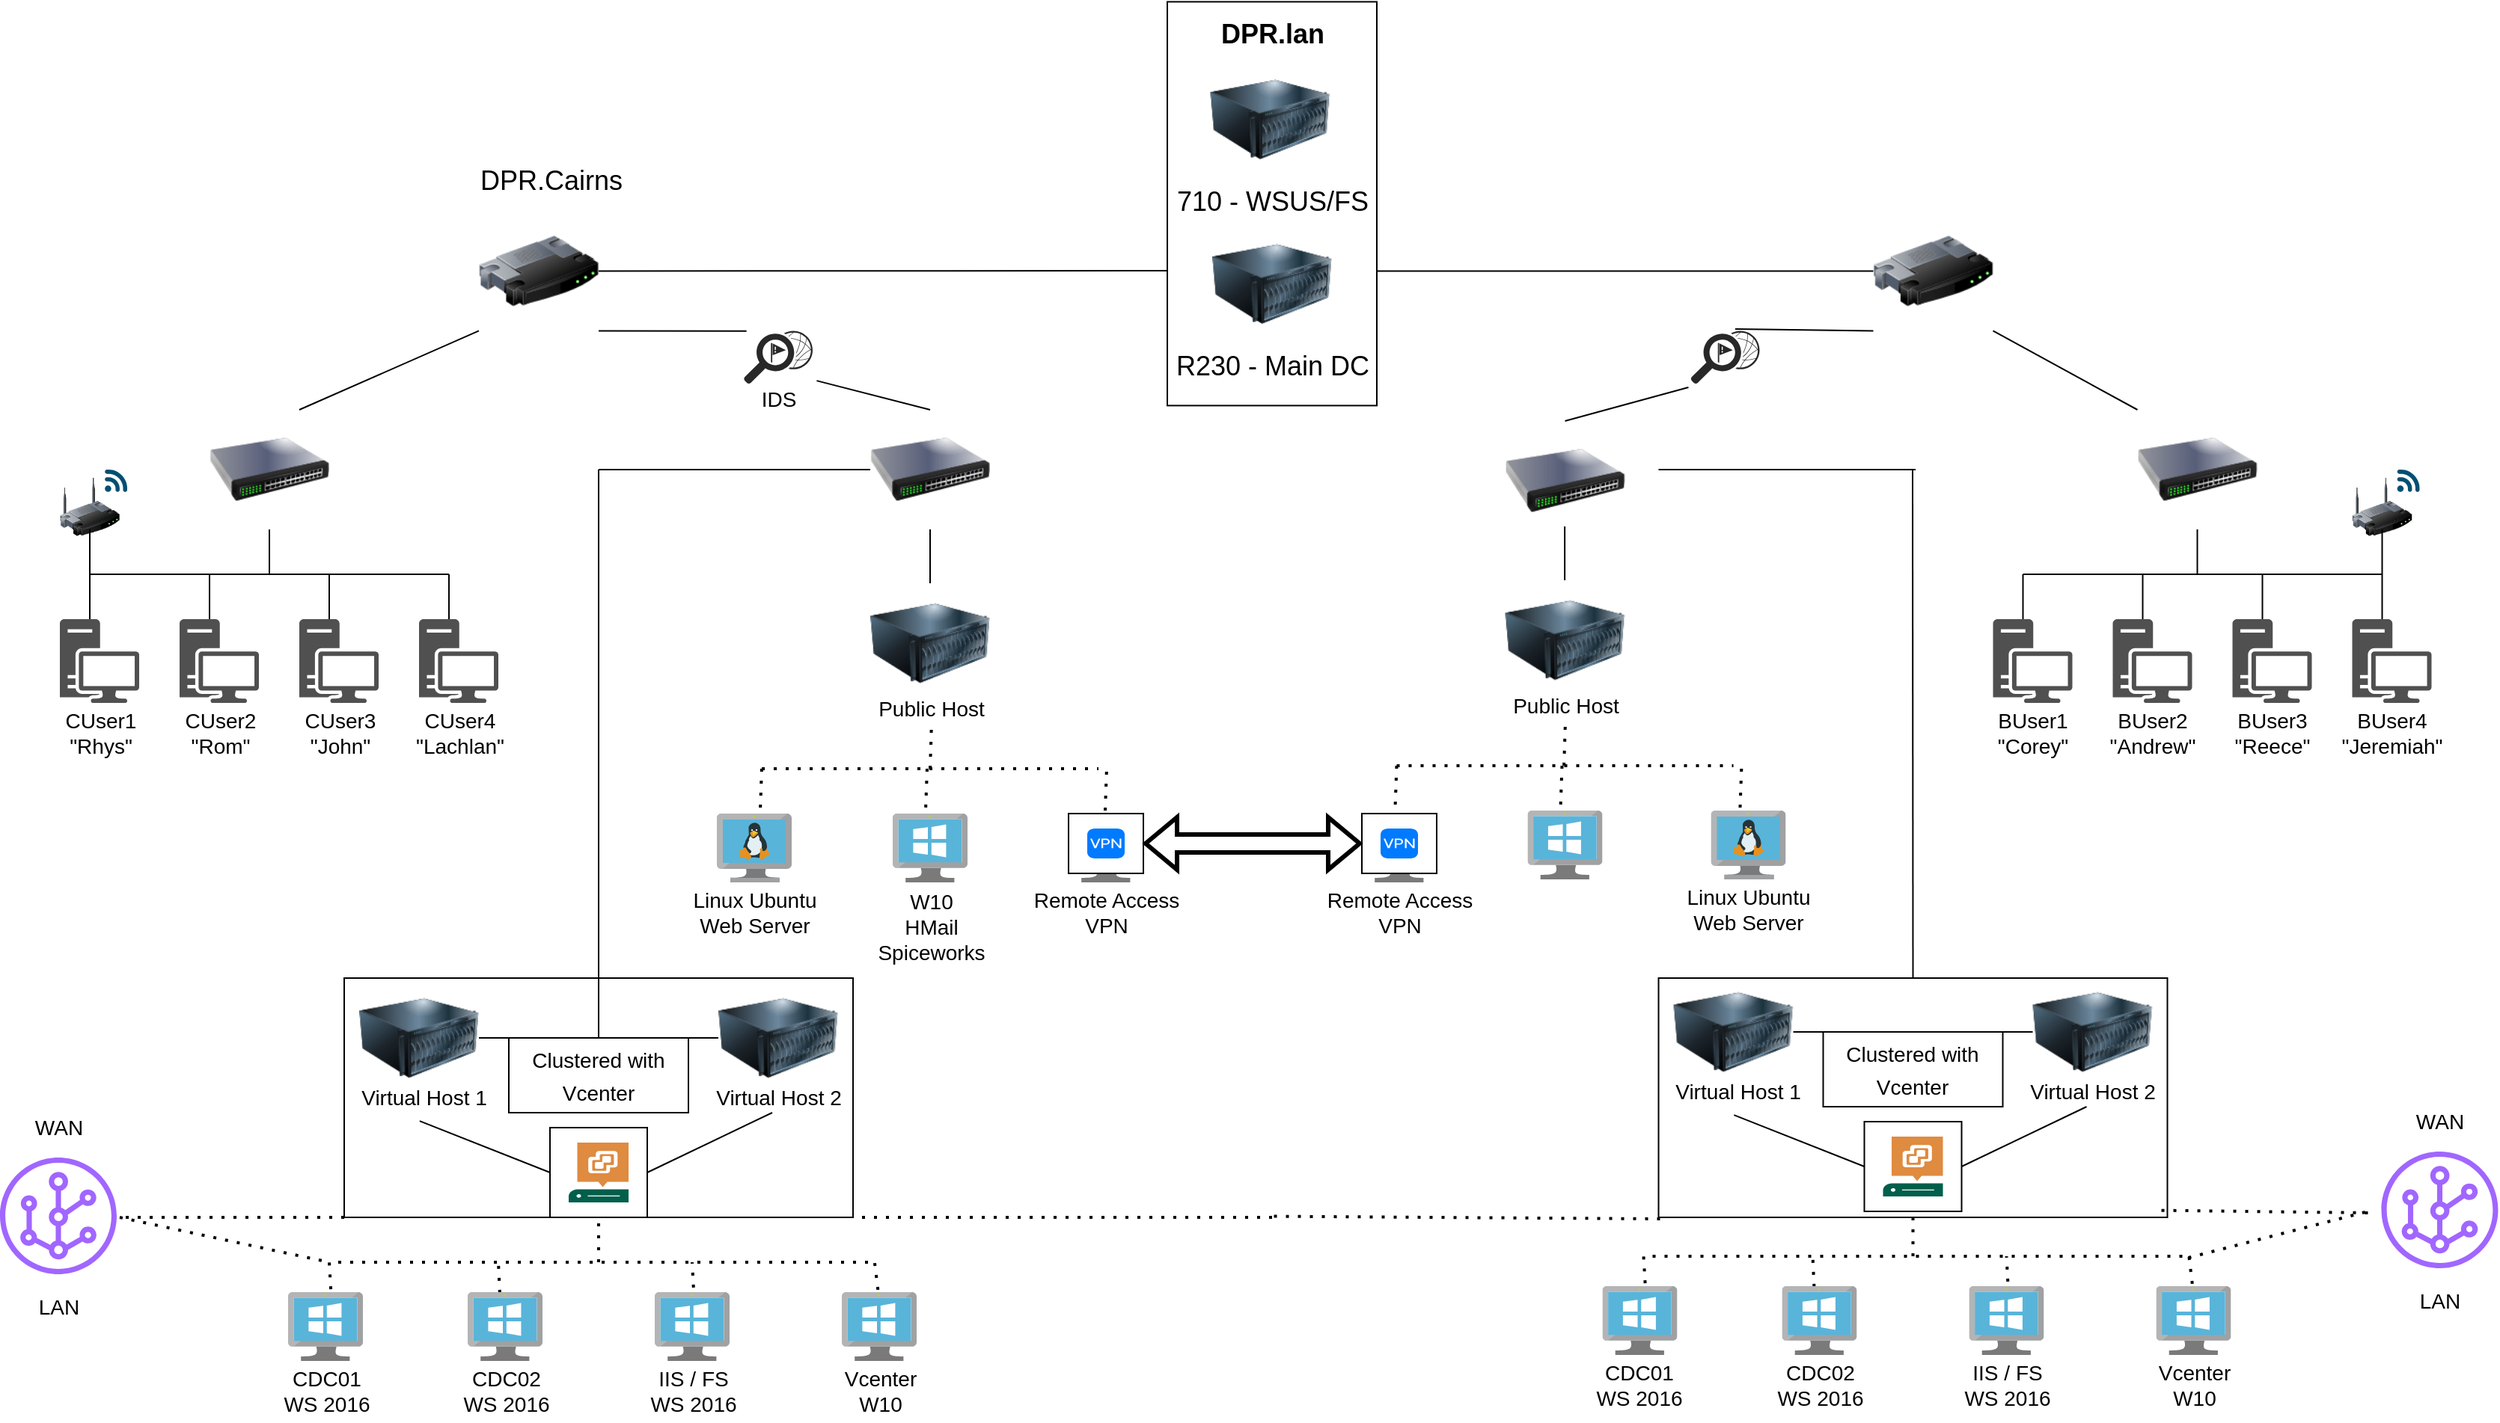 <mxfile version="15.5.5" type="device"><diagram id="UiL_ELj6Q09nsqEHeCsS" name="Page-1"><mxGraphModel dx="2031" dy="1114" grid="1" gridSize="10" guides="1" tooltips="1" connect="1" arrows="1" fold="1" page="1" pageScale="1" pageWidth="850" pageHeight="1100" math="0" shadow="0"><root><mxCell id="0"/><mxCell id="1" parent="0"/><mxCell id="pEvf2qmIF5wrRZyCPpkB-55" value="" style="rounded=1;whiteSpace=wrap;html=1;fontSize=18;arcSize=0;" vertex="1" parent="1"><mxGeometry x="230" y="660" width="340" height="160" as="geometry"/></mxCell><mxCell id="pEvf2qmIF5wrRZyCPpkB-54" value="" style="rounded=1;whiteSpace=wrap;html=1;fontSize=18;arcSize=0;" vertex="1" parent="1"><mxGeometry x="367.5" y="760" width="65" height="60" as="geometry"/></mxCell><mxCell id="pEvf2qmIF5wrRZyCPpkB-14" value="" style="rounded=0;whiteSpace=wrap;html=1;fontSize=18;" vertex="1" parent="1"><mxGeometry x="780" y="7.2" width="140" height="270" as="geometry"/></mxCell><mxCell id="pEvf2qmIF5wrRZyCPpkB-2" value="&lt;b&gt;&lt;font style=&quot;font-size: 18px&quot;&gt;DPR.lan&lt;/font&gt;&lt;/b&gt;" style="text;html=1;align=center;verticalAlign=middle;resizable=0;points=[];autosize=1;strokeColor=none;fillColor=none;" vertex="1" parent="1"><mxGeometry x="810" y="18.6" width="80" height="20" as="geometry"/></mxCell><mxCell id="pEvf2qmIF5wrRZyCPpkB-5" value="710 - WSUS/FS" style="text;html=1;align=center;verticalAlign=middle;resizable=0;points=[];autosize=1;strokeColor=none;fillColor=none;fontSize=18;" vertex="1" parent="1"><mxGeometry x="780" y="125.8" width="140" height="30" as="geometry"/></mxCell><mxCell id="pEvf2qmIF5wrRZyCPpkB-6" value="R230 - Main DC" style="text;html=1;align=center;verticalAlign=middle;resizable=0;points=[];autosize=1;strokeColor=none;fillColor=none;fontSize=18;" vertex="1" parent="1"><mxGeometry x="780" y="235.8" width="140" height="30" as="geometry"/></mxCell><mxCell id="pEvf2qmIF5wrRZyCPpkB-8" value="" style="image;html=1;image=img/lib/clip_art/computers/Server_128x128.png;fontSize=18;" vertex="1" parent="1"><mxGeometry x="808.7" y="45.8" width="80" height="80" as="geometry"/></mxCell><mxCell id="pEvf2qmIF5wrRZyCPpkB-9" value="" style="image;html=1;image=img/lib/clip_art/computers/Server_128x128.png;fontSize=18;" vertex="1" parent="1"><mxGeometry x="810" y="155.8" width="80" height="80" as="geometry"/></mxCell><mxCell id="pEvf2qmIF5wrRZyCPpkB-10" value="" style="image;html=1;image=img/lib/clip_art/networking/Router_128x128.png;fontSize=18;" vertex="1" parent="1"><mxGeometry x="320" y="147.2" width="80" height="80" as="geometry"/></mxCell><mxCell id="pEvf2qmIF5wrRZyCPpkB-11" value="" style="image;html=1;image=img/lib/clip_art/networking/Switch_128x128.png;fontSize=18;" vertex="1" parent="1"><mxGeometry x="140" y="280" width="80" height="80" as="geometry"/></mxCell><mxCell id="pEvf2qmIF5wrRZyCPpkB-12" value="" style="image;html=1;image=img/lib/clip_art/networking/Switch_128x128.png;fontSize=18;" vertex="1" parent="1"><mxGeometry x="581.5" y="280" width="80" height="80" as="geometry"/></mxCell><mxCell id="pEvf2qmIF5wrRZyCPpkB-13" value="" style="endArrow=none;html=1;rounded=0;fontSize=18;exitX=1;exitY=0.5;exitDx=0;exitDy=0;" edge="1" parent="1" source="pEvf2qmIF5wrRZyCPpkB-10"><mxGeometry width="50" height="50" relative="1" as="geometry"><mxPoint x="390" y="470" as="sourcePoint"/><mxPoint x="780" y="187" as="targetPoint"/></mxGeometry></mxCell><mxCell id="pEvf2qmIF5wrRZyCPpkB-15" value="" style="endArrow=none;html=1;rounded=0;fontSize=18;entryX=1;entryY=1;entryDx=0;entryDy=0;exitX=0.04;exitY=0.006;exitDx=0;exitDy=0;exitPerimeter=0;" edge="1" parent="1" source="pEvf2qmIF5wrRZyCPpkB-77" target="pEvf2qmIF5wrRZyCPpkB-10"><mxGeometry width="50" height="50" relative="1" as="geometry"><mxPoint x="420" y="250" as="sourcePoint"/><mxPoint x="410" y="350" as="targetPoint"/></mxGeometry></mxCell><mxCell id="pEvf2qmIF5wrRZyCPpkB-16" value="" style="endArrow=none;html=1;rounded=0;fontSize=18;entryX=0;entryY=1;entryDx=0;entryDy=0;exitX=0.75;exitY=0;exitDx=0;exitDy=0;" edge="1" parent="1" source="pEvf2qmIF5wrRZyCPpkB-11" target="pEvf2qmIF5wrRZyCPpkB-10"><mxGeometry width="50" height="50" relative="1" as="geometry"><mxPoint x="230" y="260" as="sourcePoint"/><mxPoint x="410" y="237.2" as="targetPoint"/></mxGeometry></mxCell><mxCell id="pEvf2qmIF5wrRZyCPpkB-17" value="" style="sketch=0;pointerEvents=1;shadow=0;dashed=0;html=1;strokeColor=none;fillColor=#505050;labelPosition=center;verticalLabelPosition=bottom;verticalAlign=top;outlineConnect=0;align=center;shape=mxgraph.office.devices.workstation;fontSize=18;" vertex="1" parent="1"><mxGeometry x="280" y="420" width="53" height="56" as="geometry"/></mxCell><mxCell id="pEvf2qmIF5wrRZyCPpkB-18" value="" style="sketch=0;pointerEvents=1;shadow=0;dashed=0;html=1;strokeColor=none;fillColor=#505050;labelPosition=center;verticalLabelPosition=bottom;verticalAlign=top;outlineConnect=0;align=center;shape=mxgraph.office.devices.workstation;fontSize=18;" vertex="1" parent="1"><mxGeometry x="200" y="420" width="53" height="56" as="geometry"/></mxCell><mxCell id="pEvf2qmIF5wrRZyCPpkB-19" value="" style="sketch=0;pointerEvents=1;shadow=0;dashed=0;html=1;strokeColor=none;fillColor=#505050;labelPosition=center;verticalLabelPosition=bottom;verticalAlign=top;outlineConnect=0;align=center;shape=mxgraph.office.devices.workstation;fontSize=18;" vertex="1" parent="1"><mxGeometry x="120" y="420" width="53" height="56" as="geometry"/></mxCell><mxCell id="pEvf2qmIF5wrRZyCPpkB-20" value="" style="sketch=0;pointerEvents=1;shadow=0;dashed=0;html=1;strokeColor=none;fillColor=#505050;labelPosition=center;verticalLabelPosition=bottom;verticalAlign=top;outlineConnect=0;align=center;shape=mxgraph.office.devices.workstation;fontSize=18;" vertex="1" parent="1"><mxGeometry x="40" y="420" width="53" height="56" as="geometry"/></mxCell><mxCell id="pEvf2qmIF5wrRZyCPpkB-21" value="" style="endArrow=none;html=1;rounded=0;fontSize=18;entryX=0.5;entryY=1;entryDx=0;entryDy=0;" edge="1" parent="1" target="pEvf2qmIF5wrRZyCPpkB-11"><mxGeometry width="50" height="50" relative="1" as="geometry"><mxPoint x="180" y="390" as="sourcePoint"/><mxPoint x="290" y="430" as="targetPoint"/></mxGeometry></mxCell><mxCell id="pEvf2qmIF5wrRZyCPpkB-22" value="" style="endArrow=none;html=1;rounded=0;fontSize=18;" edge="1" parent="1"><mxGeometry width="50" height="50" relative="1" as="geometry"><mxPoint x="60" y="390" as="sourcePoint"/><mxPoint x="300" y="390" as="targetPoint"/></mxGeometry></mxCell><mxCell id="pEvf2qmIF5wrRZyCPpkB-23" value="" style="endArrow=none;html=1;rounded=0;fontSize=18;" edge="1" parent="1"><mxGeometry width="50" height="50" relative="1" as="geometry"><mxPoint x="300" y="420" as="sourcePoint"/><mxPoint x="300" y="390" as="targetPoint"/></mxGeometry></mxCell><mxCell id="pEvf2qmIF5wrRZyCPpkB-24" value="" style="endArrow=none;html=1;rounded=0;fontSize=18;" edge="1" parent="1"><mxGeometry width="50" height="50" relative="1" as="geometry"><mxPoint x="220" y="420" as="sourcePoint"/><mxPoint x="220" y="390" as="targetPoint"/></mxGeometry></mxCell><mxCell id="pEvf2qmIF5wrRZyCPpkB-25" value="" style="endArrow=none;html=1;rounded=0;fontSize=18;" edge="1" parent="1"><mxGeometry width="50" height="50" relative="1" as="geometry"><mxPoint x="140" y="420" as="sourcePoint"/><mxPoint x="140" y="390" as="targetPoint"/></mxGeometry></mxCell><mxCell id="pEvf2qmIF5wrRZyCPpkB-26" value="" style="endArrow=none;html=1;rounded=0;fontSize=18;" edge="1" parent="1"><mxGeometry width="50" height="50" relative="1" as="geometry"><mxPoint x="60" y="420" as="sourcePoint"/><mxPoint x="60" y="390" as="targetPoint"/></mxGeometry></mxCell><mxCell id="pEvf2qmIF5wrRZyCPpkB-27" value="" style="image;html=1;image=img/lib/clip_art/networking/Wireless_Router_128x128.png;fontSize=18;" vertex="1" parent="1"><mxGeometry x="40" y="320" width="40" height="50" as="geometry"/></mxCell><mxCell id="pEvf2qmIF5wrRZyCPpkB-29" value="" style="endArrow=none;html=1;rounded=0;fontSize=18;entryX=0.5;entryY=1;entryDx=0;entryDy=0;" edge="1" parent="1"><mxGeometry width="50" height="50" relative="1" as="geometry"><mxPoint x="60" y="390" as="sourcePoint"/><mxPoint x="60" y="360" as="targetPoint"/></mxGeometry></mxCell><mxCell id="pEvf2qmIF5wrRZyCPpkB-30" value="" style="image;html=1;image=img/lib/clip_art/computers/Server_128x128.png;fontSize=18;" vertex="1" parent="1"><mxGeometry x="581.5" y="396" width="80" height="80" as="geometry"/></mxCell><mxCell id="pEvf2qmIF5wrRZyCPpkB-31" value="" style="endArrow=none;html=1;rounded=0;fontSize=18;entryX=0.5;entryY=1;entryDx=0;entryDy=0;exitX=0.5;exitY=0;exitDx=0;exitDy=0;" edge="1" parent="1" source="pEvf2qmIF5wrRZyCPpkB-30" target="pEvf2qmIF5wrRZyCPpkB-12"><mxGeometry width="50" height="50" relative="1" as="geometry"><mxPoint x="421.5" y="340" as="sourcePoint"/><mxPoint x="471.5" y="290" as="targetPoint"/></mxGeometry></mxCell><mxCell id="pEvf2qmIF5wrRZyCPpkB-32" value="" style="endArrow=none;dashed=1;html=1;dashPattern=1 3;strokeWidth=2;rounded=0;fontSize=18;entryX=0.51;entryY=1.102;entryDx=0;entryDy=0;entryPerimeter=0;" edge="1" parent="1" target="pEvf2qmIF5wrRZyCPpkB-87"><mxGeometry width="50" height="50" relative="1" as="geometry"><mxPoint x="621.5" y="520" as="sourcePoint"/><mxPoint x="601.5" y="510" as="targetPoint"/></mxGeometry></mxCell><mxCell id="pEvf2qmIF5wrRZyCPpkB-33" value="" style="endArrow=none;dashed=1;html=1;dashPattern=1 3;strokeWidth=2;rounded=0;fontSize=18;" edge="1" parent="1"><mxGeometry width="50" height="50" relative="1" as="geometry"><mxPoint x="509" y="520" as="sourcePoint"/><mxPoint x="734" y="520" as="targetPoint"/></mxGeometry></mxCell><mxCell id="pEvf2qmIF5wrRZyCPpkB-34" value="" style="sketch=0;aspect=fixed;html=1;points=[];align=center;image;fontSize=12;image=img/lib/mscae/VM_Linux.svg;" vertex="1" parent="1"><mxGeometry x="479" y="550" width="50" height="46" as="geometry"/></mxCell><mxCell id="pEvf2qmIF5wrRZyCPpkB-35" value="" style="sketch=0;aspect=fixed;html=1;points=[];align=center;image;fontSize=12;image=img/lib/mscae/VirtualMachineWindows.svg;" vertex="1" parent="1"><mxGeometry x="596.5" y="550" width="50" height="46" as="geometry"/></mxCell><mxCell id="pEvf2qmIF5wrRZyCPpkB-38" value="" style="endArrow=none;dashed=1;html=1;dashPattern=1 3;strokeWidth=2;rounded=0;fontSize=18;entryX=0.58;entryY=-0.043;entryDx=0;entryDy=0;entryPerimeter=0;" edge="1" parent="1" target="pEvf2qmIF5wrRZyCPpkB-34"><mxGeometry width="50" height="50" relative="1" as="geometry"><mxPoint x="509" y="520" as="sourcePoint"/><mxPoint x="609" y="590" as="targetPoint"/></mxGeometry></mxCell><mxCell id="pEvf2qmIF5wrRZyCPpkB-39" value="" style="endArrow=none;dashed=1;html=1;dashPattern=1 3;strokeWidth=2;rounded=0;fontSize=18;entryX=0.58;entryY=-0.043;entryDx=0;entryDy=0;entryPerimeter=0;" edge="1" parent="1"><mxGeometry width="50" height="50" relative="1" as="geometry"><mxPoint x="619.5" y="519.98" as="sourcePoint"/><mxPoint x="618.5" y="548.002" as="targetPoint"/></mxGeometry></mxCell><mxCell id="pEvf2qmIF5wrRZyCPpkB-41" value="" style="sketch=0;aspect=fixed;html=1;points=[];align=center;image;fontSize=12;image=img/lib/mscae/VirtualMachineWindows.svg;" vertex="1" parent="1"><mxGeometry x="714" y="550" width="50" height="46" as="geometry"/></mxCell><mxCell id="pEvf2qmIF5wrRZyCPpkB-40" value="" style="endArrow=none;dashed=1;html=1;dashPattern=1 3;strokeWidth=2;rounded=0;fontSize=18;entryX=0.58;entryY=-0.043;entryDx=0;entryDy=0;entryPerimeter=0;" edge="1" parent="1"><mxGeometry width="50" height="50" relative="1" as="geometry"><mxPoint x="739.41" y="522" as="sourcePoint"/><mxPoint x="738.41" y="550.022" as="targetPoint"/></mxGeometry></mxCell><mxCell id="pEvf2qmIF5wrRZyCPpkB-43" value="" style="rounded=0;whiteSpace=wrap;html=1;fontSize=18;" vertex="1" parent="1"><mxGeometry x="714" y="550" width="50" height="40" as="geometry"/></mxCell><mxCell id="pEvf2qmIF5wrRZyCPpkB-42" value="" style="html=1;strokeWidth=1;shadow=0;dashed=0;shape=mxgraph.ios7.misc.vpn;fillColor=#007AFF;strokeColor=none;buttonText=;strokeColor2=#222222;fontColor=#222222;fontSize=8;verticalLabelPosition=bottom;verticalAlign=top;align=center;sketch=0;" vertex="1" parent="1"><mxGeometry x="726.5" y="560" width="25" height="20" as="geometry"/></mxCell><mxCell id="pEvf2qmIF5wrRZyCPpkB-44" value="" style="endArrow=none;html=1;rounded=0;fontSize=18;entryX=0;entryY=0.5;entryDx=0;entryDy=0;" edge="1" parent="1" target="pEvf2qmIF5wrRZyCPpkB-12"><mxGeometry width="50" height="50" relative="1" as="geometry"><mxPoint x="400" y="320" as="sourcePoint"/><mxPoint x="500" y="540" as="targetPoint"/></mxGeometry></mxCell><mxCell id="pEvf2qmIF5wrRZyCPpkB-45" value="" style="endArrow=none;html=1;rounded=0;fontSize=18;" edge="1" parent="1"><mxGeometry width="50" height="50" relative="1" as="geometry"><mxPoint x="400" y="740" as="sourcePoint"/><mxPoint x="400" y="320" as="targetPoint"/></mxGeometry></mxCell><mxCell id="pEvf2qmIF5wrRZyCPpkB-46" value="" style="points=[[0.005,0.09,0],[0.08,0,0],[0.76,0.25,0],[1,0.92,0],[0.91,0.995,0],[0.57,0.995,0],[0.045,0.955,0],[0.005,0.43,0]];verticalLabelPosition=bottom;sketch=0;html=1;verticalAlign=top;aspect=fixed;align=center;pointerEvents=1;shape=mxgraph.cisco19.3g_4g_indicator;fillColor=#005073;strokeColor=none;fontSize=18;" vertex="1" parent="1"><mxGeometry x="70" y="320" width="15" height="15" as="geometry"/></mxCell><mxCell id="pEvf2qmIF5wrRZyCPpkB-47" value="" style="image;html=1;image=img/lib/clip_art/computers/Server_128x128.png;fontSize=18;" vertex="1" parent="1"><mxGeometry x="240" y="660" width="80" height="80" as="geometry"/></mxCell><mxCell id="pEvf2qmIF5wrRZyCPpkB-48" value="" style="image;html=1;image=img/lib/clip_art/computers/Server_128x128.png;fontSize=18;" vertex="1" parent="1"><mxGeometry x="480" y="660" width="80" height="80" as="geometry"/></mxCell><mxCell id="pEvf2qmIF5wrRZyCPpkB-49" value="" style="endArrow=none;html=1;rounded=0;fontSize=18;exitX=1;exitY=0.5;exitDx=0;exitDy=0;entryX=0;entryY=0.5;entryDx=0;entryDy=0;" edge="1" parent="1" source="pEvf2qmIF5wrRZyCPpkB-47" target="pEvf2qmIF5wrRZyCPpkB-48"><mxGeometry width="50" height="50" relative="1" as="geometry"><mxPoint x="280" y="699.5" as="sourcePoint"/><mxPoint x="520" y="699.5" as="targetPoint"/></mxGeometry></mxCell><mxCell id="pEvf2qmIF5wrRZyCPpkB-51" value="" style="sketch=0;pointerEvents=1;shadow=0;dashed=0;html=1;strokeColor=none;fillColor=#005F4B;labelPosition=center;verticalLabelPosition=bottom;verticalAlign=top;align=center;outlineConnect=0;shape=mxgraph.veeam2.vcenter_server;fontSize=18;" vertex="1" parent="1"><mxGeometry x="380" y="770" width="40" height="40" as="geometry"/></mxCell><mxCell id="pEvf2qmIF5wrRZyCPpkB-52" value="" style="endArrow=none;html=1;rounded=0;fontSize=18;exitX=0.474;exitY=1.279;exitDx=0;exitDy=0;entryX=0;entryY=0.5;entryDx=0;entryDy=0;exitPerimeter=0;" edge="1" parent="1" source="pEvf2qmIF5wrRZyCPpkB-88" target="pEvf2qmIF5wrRZyCPpkB-54"><mxGeometry width="50" height="50" relative="1" as="geometry"><mxPoint x="280" y="750" as="sourcePoint"/><mxPoint x="360" y="770" as="targetPoint"/></mxGeometry></mxCell><mxCell id="pEvf2qmIF5wrRZyCPpkB-53" value="" style="endArrow=none;html=1;rounded=0;fontSize=18;exitX=1;exitY=0.5;exitDx=0;exitDy=0;entryX=0.46;entryY=1;entryDx=0;entryDy=0;entryPerimeter=0;" edge="1" parent="1" source="pEvf2qmIF5wrRZyCPpkB-54" target="pEvf2qmIF5wrRZyCPpkB-89"><mxGeometry width="50" height="50" relative="1" as="geometry"><mxPoint x="440" y="770" as="sourcePoint"/><mxPoint x="500" y="760" as="targetPoint"/></mxGeometry></mxCell><mxCell id="pEvf2qmIF5wrRZyCPpkB-56" value="&lt;font style=&quot;font-size: 14px&quot;&gt;Clustered with Vcenter&lt;br&gt;&lt;/font&gt;" style="rounded=1;whiteSpace=wrap;html=1;fontSize=18;arcSize=0;" vertex="1" parent="1"><mxGeometry x="340" y="700" width="120" height="50" as="geometry"/></mxCell><mxCell id="pEvf2qmIF5wrRZyCPpkB-57" value="" style="endArrow=none;dashed=1;html=1;dashPattern=1 3;strokeWidth=2;rounded=0;fontSize=10;" edge="1" parent="1"><mxGeometry width="50" height="50" relative="1" as="geometry"><mxPoint x="230" y="820" as="sourcePoint"/><mxPoint x="80" y="820" as="targetPoint"/></mxGeometry></mxCell><mxCell id="pEvf2qmIF5wrRZyCPpkB-58" value="" style="endArrow=none;dashed=1;html=1;dashPattern=1 3;strokeWidth=2;rounded=0;fontSize=10;" edge="1" parent="1"><mxGeometry width="50" height="50" relative="1" as="geometry"><mxPoint x="850" y="820" as="sourcePoint"/><mxPoint x="570" y="820" as="targetPoint"/></mxGeometry></mxCell><mxCell id="pEvf2qmIF5wrRZyCPpkB-59" value="" style="endArrow=none;dashed=1;html=1;dashPattern=1 3;strokeWidth=2;rounded=0;fontSize=10;entryX=0.5;entryY=1;entryDx=0;entryDy=0;" edge="1" parent="1" target="pEvf2qmIF5wrRZyCPpkB-55"><mxGeometry width="50" height="50" relative="1" as="geometry"><mxPoint x="400" y="850" as="sourcePoint"/><mxPoint x="290" y="870" as="targetPoint"/></mxGeometry></mxCell><mxCell id="pEvf2qmIF5wrRZyCPpkB-60" value="" style="endArrow=none;dashed=1;html=1;dashPattern=1 3;strokeWidth=2;rounded=0;fontSize=10;" edge="1" parent="1"><mxGeometry width="50" height="50" relative="1" as="geometry"><mxPoint x="580" y="850" as="sourcePoint"/><mxPoint x="220" y="850" as="targetPoint"/></mxGeometry></mxCell><mxCell id="pEvf2qmIF5wrRZyCPpkB-61" value="" style="endArrow=none;dashed=1;html=1;dashPattern=1 3;strokeWidth=2;rounded=0;fontSize=10;" edge="1" parent="1"><mxGeometry width="50" height="50" relative="1" as="geometry"><mxPoint x="80" y="820" as="sourcePoint"/><mxPoint x="220" y="850" as="targetPoint"/></mxGeometry></mxCell><mxCell id="pEvf2qmIF5wrRZyCPpkB-62" value="" style="endArrow=none;dashed=1;html=1;dashPattern=1 3;strokeWidth=2;rounded=0;fontSize=10;entryX=0.5;entryY=1;entryDx=0;entryDy=0;exitX=0.571;exitY=-0.041;exitDx=0;exitDy=0;exitPerimeter=0;" edge="1" parent="1" source="pEvf2qmIF5wrRZyCPpkB-68"><mxGeometry width="50" height="50" relative="1" as="geometry"><mxPoint x="220" y="900" as="sourcePoint"/><mxPoint x="220" y="850" as="targetPoint"/></mxGeometry></mxCell><mxCell id="pEvf2qmIF5wrRZyCPpkB-63" value="" style="endArrow=none;dashed=1;html=1;dashPattern=1 3;strokeWidth=2;rounded=0;fontSize=10;entryX=0.5;entryY=1;entryDx=0;entryDy=0;exitX=0.429;exitY=0.01;exitDx=0;exitDy=0;exitPerimeter=0;" edge="1" parent="1" source="pEvf2qmIF5wrRZyCPpkB-69"><mxGeometry width="50" height="50" relative="1" as="geometry"><mxPoint x="333" y="900" as="sourcePoint"/><mxPoint x="333" y="850" as="targetPoint"/></mxGeometry></mxCell><mxCell id="pEvf2qmIF5wrRZyCPpkB-64" value="" style="endArrow=none;dashed=1;html=1;dashPattern=1 3;strokeWidth=2;rounded=0;fontSize=10;entryX=0.5;entryY=1;entryDx=0;entryDy=0;exitX=0.518;exitY=-0.066;exitDx=0;exitDy=0;exitPerimeter=0;" edge="1" parent="1" source="pEvf2qmIF5wrRZyCPpkB-70"><mxGeometry width="50" height="50" relative="1" as="geometry"><mxPoint x="462.5" y="900" as="sourcePoint"/><mxPoint x="462.5" y="850" as="targetPoint"/></mxGeometry></mxCell><mxCell id="pEvf2qmIF5wrRZyCPpkB-65" value="" style="endArrow=none;dashed=1;html=1;dashPattern=1 3;strokeWidth=2;rounded=0;fontSize=10;entryX=0.5;entryY=1;entryDx=0;entryDy=0;exitX=0.483;exitY=-0.034;exitDx=0;exitDy=0;exitPerimeter=0;" edge="1" parent="1" source="pEvf2qmIF5wrRZyCPpkB-71"><mxGeometry width="50" height="50" relative="1" as="geometry"><mxPoint x="584.41" y="900" as="sourcePoint"/><mxPoint x="584.41" y="850" as="targetPoint"/></mxGeometry></mxCell><mxCell id="pEvf2qmIF5wrRZyCPpkB-67" value="" style="sketch=0;outlineConnect=0;fontColor=#232F3E;gradientColor=none;fillColor=#A166FF;strokeColor=none;dashed=0;verticalLabelPosition=bottom;verticalAlign=top;align=center;html=1;fontSize=12;fontStyle=0;aspect=fixed;pointerEvents=1;shape=mxgraph.aws4.virtual_router;" vertex="1" parent="1"><mxGeometry y="780" width="78" height="78" as="geometry"/></mxCell><mxCell id="pEvf2qmIF5wrRZyCPpkB-68" value="" style="sketch=0;aspect=fixed;html=1;points=[];align=center;image;fontSize=12;image=img/lib/mscae/VirtualMachineWindows.svg;" vertex="1" parent="1"><mxGeometry x="192.5" y="870" width="50" height="46" as="geometry"/></mxCell><mxCell id="pEvf2qmIF5wrRZyCPpkB-69" value="" style="sketch=0;aspect=fixed;html=1;points=[];align=center;image;fontSize=12;image=img/lib/mscae/VirtualMachineWindows.svg;" vertex="1" parent="1"><mxGeometry x="312.5" y="870" width="50" height="46" as="geometry"/></mxCell><mxCell id="pEvf2qmIF5wrRZyCPpkB-70" value="" style="sketch=0;aspect=fixed;html=1;points=[];align=center;image;fontSize=12;image=img/lib/mscae/VirtualMachineWindows.svg;" vertex="1" parent="1"><mxGeometry x="437.5" y="870" width="50" height="46" as="geometry"/></mxCell><mxCell id="pEvf2qmIF5wrRZyCPpkB-71" value="" style="sketch=0;aspect=fixed;html=1;points=[];align=center;image;fontSize=12;image=img/lib/mscae/VirtualMachineWindows.svg;" vertex="1" parent="1"><mxGeometry x="562.5" y="870" width="50" height="46" as="geometry"/></mxCell><mxCell id="pEvf2qmIF5wrRZyCPpkB-72" value="&lt;div&gt;&lt;font style=&quot;font-size: 18px&quot;&gt;DPR.Cairns&lt;/font&gt;&lt;/div&gt;" style="text;html=1;align=center;verticalAlign=middle;resizable=0;points=[];autosize=1;strokeColor=none;fillColor=none;fontSize=10;" vertex="1" parent="1"><mxGeometry x="312.5" y="117.2" width="110" height="20" as="geometry"/></mxCell><mxCell id="pEvf2qmIF5wrRZyCPpkB-77" value="" style="verticalLabelPosition=bottom;sketch=0;html=1;fillColor=#282828;strokeColor=none;verticalAlign=top;pointerEvents=1;align=center;shape=mxgraph.cisco_safe.security_icons.ids;fontFamily=Helvetica;fontSize=14;" vertex="1" parent="1"><mxGeometry x="497" y="227.2" width="46" height="35.5" as="geometry"/></mxCell><mxCell id="pEvf2qmIF5wrRZyCPpkB-78" value="" style="endArrow=none;html=1;rounded=0;fontFamily=Helvetica;fontSize=14;entryX=1.059;entryY=0.94;entryDx=0;entryDy=0;entryPerimeter=0;exitX=0.5;exitY=0;exitDx=0;exitDy=0;" edge="1" parent="1" source="pEvf2qmIF5wrRZyCPpkB-12" target="pEvf2qmIF5wrRZyCPpkB-77"><mxGeometry width="50" height="50" relative="1" as="geometry"><mxPoint x="450" y="430" as="sourcePoint"/><mxPoint x="500" y="380" as="targetPoint"/></mxGeometry></mxCell><mxCell id="pEvf2qmIF5wrRZyCPpkB-79" value="IDS" style="text;html=1;align=center;verticalAlign=middle;resizable=0;points=[];autosize=1;strokeColor=none;fillColor=none;fontSize=14;fontFamily=Helvetica;" vertex="1" parent="1"><mxGeometry x="500" y="262.7" width="40" height="20" as="geometry"/></mxCell><mxCell id="pEvf2qmIF5wrRZyCPpkB-80" value="&lt;div&gt;CDC02&lt;/div&gt;&lt;div&gt;WS 2016&lt;br&gt;&lt;/div&gt;" style="text;html=1;align=center;verticalAlign=middle;resizable=0;points=[];autosize=1;strokeColor=none;fillColor=none;fontSize=14;fontFamily=Helvetica;" vertex="1" parent="1"><mxGeometry x="302.5" y="916" width="70" height="40" as="geometry"/></mxCell><mxCell id="pEvf2qmIF5wrRZyCPpkB-81" value="&lt;div&gt;CDC01&lt;/div&gt;&lt;div&gt;WS 2016&lt;br&gt;&lt;/div&gt;" style="text;html=1;align=center;verticalAlign=middle;resizable=0;points=[];autosize=1;strokeColor=none;fillColor=none;fontSize=14;fontFamily=Helvetica;" vertex="1" parent="1"><mxGeometry x="183" y="916" width="70" height="40" as="geometry"/></mxCell><mxCell id="pEvf2qmIF5wrRZyCPpkB-82" value="&lt;div&gt;IIS / FS&lt;/div&gt;&lt;div&gt;WS 2016&lt;br&gt;&lt;/div&gt;" style="text;html=1;align=center;verticalAlign=middle;resizable=0;points=[];autosize=1;strokeColor=none;fillColor=none;fontSize=14;fontFamily=Helvetica;" vertex="1" parent="1"><mxGeometry x="427.5" y="916" width="70" height="40" as="geometry"/></mxCell><mxCell id="pEvf2qmIF5wrRZyCPpkB-83" value="&lt;div&gt;Vcenter&lt;/div&gt;&lt;div&gt;W10&lt;br&gt;&lt;/div&gt;" style="text;html=1;align=center;verticalAlign=middle;resizable=0;points=[];autosize=1;strokeColor=none;fillColor=none;fontSize=14;fontFamily=Helvetica;" vertex="1" parent="1"><mxGeometry x="557.5" y="916" width="60" height="40" as="geometry"/></mxCell><mxCell id="pEvf2qmIF5wrRZyCPpkB-84" value="&lt;div&gt;Linux Ubuntu&lt;/div&gt;&lt;div&gt;Web Server&lt;br&gt;&lt;/div&gt;" style="text;html=1;align=center;verticalAlign=middle;resizable=0;points=[];autosize=1;strokeColor=none;fillColor=none;fontSize=14;fontFamily=Helvetica;" vertex="1" parent="1"><mxGeometry x="454" y="596" width="100" height="40" as="geometry"/></mxCell><mxCell id="pEvf2qmIF5wrRZyCPpkB-85" value="&lt;div&gt;W10 &lt;br&gt;&lt;/div&gt;&lt;div&gt;HMail&lt;/div&gt;&lt;div&gt;Spiceworks&lt;br&gt;&lt;/div&gt;" style="text;html=1;align=center;verticalAlign=middle;resizable=0;points=[];autosize=1;strokeColor=none;fillColor=none;fontSize=14;fontFamily=Helvetica;" vertex="1" parent="1"><mxGeometry x="576.5" y="596" width="90" height="60" as="geometry"/></mxCell><mxCell id="pEvf2qmIF5wrRZyCPpkB-86" value="&lt;div&gt;Remote Access&lt;/div&gt;&lt;div&gt;VPN&lt;br&gt;&lt;/div&gt;" style="text;html=1;align=center;verticalAlign=middle;resizable=0;points=[];autosize=1;strokeColor=none;fillColor=none;fontSize=14;fontFamily=Helvetica;" vertex="1" parent="1"><mxGeometry x="684" y="596" width="110" height="40" as="geometry"/></mxCell><mxCell id="pEvf2qmIF5wrRZyCPpkB-87" value="Public Host" style="text;html=1;align=center;verticalAlign=middle;resizable=0;points=[];autosize=1;strokeColor=none;fillColor=none;fontSize=14;fontFamily=Helvetica;" vertex="1" parent="1"><mxGeometry x="576.5" y="470" width="90" height="20" as="geometry"/></mxCell><mxCell id="pEvf2qmIF5wrRZyCPpkB-88" value="Virtual Host 1" style="text;html=1;align=center;verticalAlign=middle;resizable=0;points=[];autosize=1;strokeColor=none;fillColor=none;fontSize=14;fontFamily=Helvetica;" vertex="1" parent="1"><mxGeometry x="233" y="730" width="100" height="20" as="geometry"/></mxCell><mxCell id="pEvf2qmIF5wrRZyCPpkB-89" value="Virtual Host 2" style="text;html=1;align=center;verticalAlign=middle;resizable=0;points=[];autosize=1;strokeColor=none;fillColor=none;fontSize=14;fontFamily=Helvetica;" vertex="1" parent="1"><mxGeometry x="470" y="730" width="100" height="20" as="geometry"/></mxCell><mxCell id="pEvf2qmIF5wrRZyCPpkB-90" value="&lt;div&gt;CUser1&lt;/div&gt;&lt;div&gt;&quot;Rhys&quot;&lt;br&gt;&lt;/div&gt;" style="text;html=1;align=center;verticalAlign=middle;resizable=0;points=[];autosize=1;strokeColor=none;fillColor=none;fontSize=14;fontFamily=Helvetica;" vertex="1" parent="1"><mxGeometry x="36.5" y="476" width="60" height="40" as="geometry"/></mxCell><mxCell id="pEvf2qmIF5wrRZyCPpkB-91" value="&lt;div&gt;CUser2&lt;/div&gt;&lt;div&gt;&quot;Rom&quot;&lt;br&gt;&lt;/div&gt;" style="text;html=1;align=center;verticalAlign=middle;resizable=0;points=[];autosize=1;strokeColor=none;fillColor=none;fontSize=14;fontFamily=Helvetica;" vertex="1" parent="1"><mxGeometry x="116.5" y="476" width="60" height="40" as="geometry"/></mxCell><mxCell id="pEvf2qmIF5wrRZyCPpkB-92" value="&lt;div&gt;CUser3&lt;/div&gt;&lt;div&gt;&quot;John&quot;&lt;br&gt;&lt;/div&gt;" style="text;html=1;align=center;verticalAlign=middle;resizable=0;points=[];autosize=1;strokeColor=none;fillColor=none;fontSize=14;fontFamily=Helvetica;" vertex="1" parent="1"><mxGeometry x="196.5" y="476" width="60" height="40" as="geometry"/></mxCell><mxCell id="pEvf2qmIF5wrRZyCPpkB-93" value="&lt;div&gt;CUser4&lt;/div&gt;&lt;div&gt;&quot;Lachlan&quot;&lt;br&gt;&lt;/div&gt;" style="text;html=1;align=center;verticalAlign=middle;resizable=0;points=[];autosize=1;strokeColor=none;fillColor=none;fontSize=14;fontFamily=Helvetica;" vertex="1" parent="1"><mxGeometry x="266.5" y="476" width="80" height="40" as="geometry"/></mxCell><mxCell id="pEvf2qmIF5wrRZyCPpkB-94" value="&lt;div&gt;WAN&lt;/div&gt;" style="text;html=1;align=center;verticalAlign=middle;resizable=0;points=[];autosize=1;strokeColor=none;fillColor=none;fontSize=14;fontFamily=Helvetica;" vertex="1" parent="1"><mxGeometry x="14" y="750" width="50" height="20" as="geometry"/></mxCell><mxCell id="pEvf2qmIF5wrRZyCPpkB-95" value="LAN" style="text;html=1;align=center;verticalAlign=middle;resizable=0;points=[];autosize=1;strokeColor=none;fillColor=none;fontSize=14;fontFamily=Helvetica;" vertex="1" parent="1"><mxGeometry x="19" y="870" width="40" height="20" as="geometry"/></mxCell><mxCell id="pEvf2qmIF5wrRZyCPpkB-275" value="" style="rounded=1;whiteSpace=wrap;html=1;fontSize=18;arcSize=0;" vertex="1" parent="1"><mxGeometry x="1108.25" y="660" width="340" height="160" as="geometry"/></mxCell><mxCell id="pEvf2qmIF5wrRZyCPpkB-276" value="" style="rounded=1;whiteSpace=wrap;html=1;fontSize=18;arcSize=0;" vertex="1" parent="1"><mxGeometry x="1245.75" y="756" width="65" height="60" as="geometry"/></mxCell><mxCell id="pEvf2qmIF5wrRZyCPpkB-277" value="" style="image;html=1;image=img/lib/clip_art/computers/Server_128x128.png;fontSize=18;" vertex="1" parent="1"><mxGeometry x="1118.25" y="656" width="80" height="80" as="geometry"/></mxCell><mxCell id="pEvf2qmIF5wrRZyCPpkB-278" value="" style="image;html=1;image=img/lib/clip_art/computers/Server_128x128.png;fontSize=18;" vertex="1" parent="1"><mxGeometry x="1358.25" y="656" width="80" height="80" as="geometry"/></mxCell><mxCell id="pEvf2qmIF5wrRZyCPpkB-279" value="" style="endArrow=none;html=1;rounded=0;fontSize=18;exitX=1;exitY=0.5;exitDx=0;exitDy=0;entryX=0;entryY=0.5;entryDx=0;entryDy=0;" edge="1" parent="1" source="pEvf2qmIF5wrRZyCPpkB-277" target="pEvf2qmIF5wrRZyCPpkB-278"><mxGeometry width="50" height="50" relative="1" as="geometry"><mxPoint x="1158.25" y="695.5" as="sourcePoint"/><mxPoint x="1398.25" y="695.5" as="targetPoint"/></mxGeometry></mxCell><mxCell id="pEvf2qmIF5wrRZyCPpkB-280" value="" style="sketch=0;pointerEvents=1;shadow=0;dashed=0;html=1;strokeColor=none;fillColor=#005F4B;labelPosition=center;verticalLabelPosition=bottom;verticalAlign=top;align=center;outlineConnect=0;shape=mxgraph.veeam2.vcenter_server;fontSize=18;" vertex="1" parent="1"><mxGeometry x="1258.25" y="766" width="40" height="40" as="geometry"/></mxCell><mxCell id="pEvf2qmIF5wrRZyCPpkB-281" value="" style="endArrow=none;html=1;rounded=0;fontSize=18;exitX=0.474;exitY=1.279;exitDx=0;exitDy=0;entryX=0;entryY=0.5;entryDx=0;entryDy=0;exitPerimeter=0;" edge="1" parent="1" source="pEvf2qmIF5wrRZyCPpkB-298" target="pEvf2qmIF5wrRZyCPpkB-276"><mxGeometry width="50" height="50" relative="1" as="geometry"><mxPoint x="1158.25" y="746" as="sourcePoint"/><mxPoint x="1238.25" y="766" as="targetPoint"/></mxGeometry></mxCell><mxCell id="pEvf2qmIF5wrRZyCPpkB-282" value="" style="endArrow=none;html=1;rounded=0;fontSize=18;exitX=1;exitY=0.5;exitDx=0;exitDy=0;entryX=0.46;entryY=1;entryDx=0;entryDy=0;entryPerimeter=0;" edge="1" parent="1" source="pEvf2qmIF5wrRZyCPpkB-276" target="pEvf2qmIF5wrRZyCPpkB-299"><mxGeometry width="50" height="50" relative="1" as="geometry"><mxPoint x="1318.25" y="766" as="sourcePoint"/><mxPoint x="1378.25" y="756" as="targetPoint"/></mxGeometry></mxCell><mxCell id="pEvf2qmIF5wrRZyCPpkB-283" value="&lt;font style=&quot;font-size: 14px&quot;&gt;Clustered with Vcenter&lt;br&gt;&lt;/font&gt;" style="rounded=1;whiteSpace=wrap;html=1;fontSize=18;arcSize=0;" vertex="1" parent="1"><mxGeometry x="1218.25" y="696" width="120" height="50" as="geometry"/></mxCell><mxCell id="pEvf2qmIF5wrRZyCPpkB-284" value="" style="endArrow=none;dashed=1;html=1;dashPattern=1 3;strokeWidth=2;rounded=0;fontSize=10;entryX=0.5;entryY=1;entryDx=0;entryDy=0;" edge="1" parent="1" target="pEvf2qmIF5wrRZyCPpkB-275"><mxGeometry width="50" height="50" relative="1" as="geometry"><mxPoint x="1278.25" y="846" as="sourcePoint"/><mxPoint x="1168.25" y="866" as="targetPoint"/></mxGeometry></mxCell><mxCell id="pEvf2qmIF5wrRZyCPpkB-285" value="" style="endArrow=none;dashed=1;html=1;dashPattern=1 3;strokeWidth=2;rounded=0;fontSize=10;" edge="1" parent="1"><mxGeometry width="50" height="50" relative="1" as="geometry"><mxPoint x="1458.25" y="846" as="sourcePoint"/><mxPoint x="1098.25" y="846" as="targetPoint"/></mxGeometry></mxCell><mxCell id="pEvf2qmIF5wrRZyCPpkB-286" value="" style="endArrow=none;dashed=1;html=1;dashPattern=1 3;strokeWidth=2;rounded=0;fontSize=10;entryX=0.5;entryY=1;entryDx=0;entryDy=0;exitX=0.571;exitY=-0.041;exitDx=0;exitDy=0;exitPerimeter=0;" edge="1" parent="1" source="pEvf2qmIF5wrRZyCPpkB-290"><mxGeometry width="50" height="50" relative="1" as="geometry"><mxPoint x="1098.25" y="896" as="sourcePoint"/><mxPoint x="1098.25" y="846" as="targetPoint"/></mxGeometry></mxCell><mxCell id="pEvf2qmIF5wrRZyCPpkB-287" value="" style="endArrow=none;dashed=1;html=1;dashPattern=1 3;strokeWidth=2;rounded=0;fontSize=10;entryX=0.5;entryY=1;entryDx=0;entryDy=0;exitX=0.429;exitY=0.01;exitDx=0;exitDy=0;exitPerimeter=0;" edge="1" parent="1" source="pEvf2qmIF5wrRZyCPpkB-291"><mxGeometry width="50" height="50" relative="1" as="geometry"><mxPoint x="1211.25" y="896" as="sourcePoint"/><mxPoint x="1211.25" y="846" as="targetPoint"/></mxGeometry></mxCell><mxCell id="pEvf2qmIF5wrRZyCPpkB-288" value="" style="endArrow=none;dashed=1;html=1;dashPattern=1 3;strokeWidth=2;rounded=0;fontSize=10;entryX=0.5;entryY=1;entryDx=0;entryDy=0;exitX=0.518;exitY=-0.066;exitDx=0;exitDy=0;exitPerimeter=0;" edge="1" parent="1" source="pEvf2qmIF5wrRZyCPpkB-292"><mxGeometry width="50" height="50" relative="1" as="geometry"><mxPoint x="1340.75" y="896" as="sourcePoint"/><mxPoint x="1340.75" y="846" as="targetPoint"/></mxGeometry></mxCell><mxCell id="pEvf2qmIF5wrRZyCPpkB-289" value="" style="endArrow=none;dashed=1;html=1;dashPattern=1 3;strokeWidth=2;rounded=0;fontSize=10;entryX=0.5;entryY=1;entryDx=0;entryDy=0;exitX=0.483;exitY=-0.034;exitDx=0;exitDy=0;exitPerimeter=0;" edge="1" parent="1" source="pEvf2qmIF5wrRZyCPpkB-293"><mxGeometry width="50" height="50" relative="1" as="geometry"><mxPoint x="1462.66" y="896" as="sourcePoint"/><mxPoint x="1462.66" y="846" as="targetPoint"/></mxGeometry></mxCell><mxCell id="pEvf2qmIF5wrRZyCPpkB-290" value="" style="sketch=0;aspect=fixed;html=1;points=[];align=center;image;fontSize=12;image=img/lib/mscae/VirtualMachineWindows.svg;" vertex="1" parent="1"><mxGeometry x="1070.75" y="866" width="50" height="46" as="geometry"/></mxCell><mxCell id="pEvf2qmIF5wrRZyCPpkB-291" value="" style="sketch=0;aspect=fixed;html=1;points=[];align=center;image;fontSize=12;image=img/lib/mscae/VirtualMachineWindows.svg;" vertex="1" parent="1"><mxGeometry x="1190.75" y="866" width="50" height="46" as="geometry"/></mxCell><mxCell id="pEvf2qmIF5wrRZyCPpkB-292" value="" style="sketch=0;aspect=fixed;html=1;points=[];align=center;image;fontSize=12;image=img/lib/mscae/VirtualMachineWindows.svg;" vertex="1" parent="1"><mxGeometry x="1315.75" y="866" width="50" height="46" as="geometry"/></mxCell><mxCell id="pEvf2qmIF5wrRZyCPpkB-293" value="" style="sketch=0;aspect=fixed;html=1;points=[];align=center;image;fontSize=12;image=img/lib/mscae/VirtualMachineWindows.svg;" vertex="1" parent="1"><mxGeometry x="1440.75" y="866" width="50" height="46" as="geometry"/></mxCell><mxCell id="pEvf2qmIF5wrRZyCPpkB-294" value="&lt;div&gt;CDC02&lt;/div&gt;&lt;div&gt;WS 2016&lt;br&gt;&lt;/div&gt;" style="text;html=1;align=center;verticalAlign=middle;resizable=0;points=[];autosize=1;strokeColor=none;fillColor=none;fontSize=14;fontFamily=Helvetica;" vertex="1" parent="1"><mxGeometry x="1180.75" y="912" width="70" height="40" as="geometry"/></mxCell><mxCell id="pEvf2qmIF5wrRZyCPpkB-295" value="&lt;div&gt;CDC01&lt;/div&gt;&lt;div&gt;WS 2016&lt;br&gt;&lt;/div&gt;" style="text;html=1;align=center;verticalAlign=middle;resizable=0;points=[];autosize=1;strokeColor=none;fillColor=none;fontSize=14;fontFamily=Helvetica;" vertex="1" parent="1"><mxGeometry x="1060" y="912" width="70" height="40" as="geometry"/></mxCell><mxCell id="pEvf2qmIF5wrRZyCPpkB-296" value="&lt;div&gt;IIS / FS&lt;/div&gt;&lt;div&gt;WS 2016&lt;br&gt;&lt;/div&gt;" style="text;html=1;align=center;verticalAlign=middle;resizable=0;points=[];autosize=1;strokeColor=none;fillColor=none;fontSize=14;fontFamily=Helvetica;" vertex="1" parent="1"><mxGeometry x="1305.75" y="912" width="70" height="40" as="geometry"/></mxCell><mxCell id="pEvf2qmIF5wrRZyCPpkB-297" value="&lt;div&gt;Vcenter&lt;/div&gt;&lt;div&gt;W10&lt;br&gt;&lt;/div&gt;" style="text;html=1;align=center;verticalAlign=middle;resizable=0;points=[];autosize=1;strokeColor=none;fillColor=none;fontSize=14;fontFamily=Helvetica;" vertex="1" parent="1"><mxGeometry x="1435.75" y="912" width="60" height="40" as="geometry"/></mxCell><mxCell id="pEvf2qmIF5wrRZyCPpkB-298" value="Virtual Host 1" style="text;html=1;align=center;verticalAlign=middle;resizable=0;points=[];autosize=1;strokeColor=none;fillColor=none;fontSize=14;fontFamily=Helvetica;" vertex="1" parent="1"><mxGeometry x="1111.25" y="726" width="100" height="20" as="geometry"/></mxCell><mxCell id="pEvf2qmIF5wrRZyCPpkB-299" value="Virtual Host 2" style="text;html=1;align=center;verticalAlign=middle;resizable=0;points=[];autosize=1;strokeColor=none;fillColor=none;fontSize=14;fontFamily=Helvetica;" vertex="1" parent="1"><mxGeometry x="1348.25" y="726" width="100" height="20" as="geometry"/></mxCell><mxCell id="pEvf2qmIF5wrRZyCPpkB-300" value="" style="endArrow=none;dashed=1;html=1;dashPattern=1 3;strokeWidth=2;rounded=0;fontSize=10;flipH=1;flipV=1;rotation=180;entryX=0;entryY=1;entryDx=0;entryDy=0;" edge="1" parent="1" target="pEvf2qmIF5wrRZyCPpkB-275"><mxGeometry width="50" height="50" relative="1" as="geometry"><mxPoint x="850" y="818.29" as="sourcePoint"/><mxPoint x="980" y="818.29" as="targetPoint"/></mxGeometry></mxCell><mxCell id="pEvf2qmIF5wrRZyCPpkB-301" value="" style="endArrow=none;dashed=1;html=1;dashPattern=1 3;strokeWidth=2;rounded=0;fontSize=10;flipH=1;flipV=1;rotation=180;" edge="1" parent="1"><mxGeometry width="50" height="50" relative="1" as="geometry"><mxPoint x="1581.25" y="815" as="sourcePoint"/><mxPoint x="1461.25" y="846" as="targetPoint"/></mxGeometry></mxCell><mxCell id="pEvf2qmIF5wrRZyCPpkB-303" value="" style="sketch=0;outlineConnect=0;fontColor=#232F3E;gradientColor=none;fillColor=#A166FF;strokeColor=none;dashed=0;verticalLabelPosition=bottom;verticalAlign=top;align=center;html=1;fontSize=12;fontStyle=0;aspect=fixed;pointerEvents=1;shape=mxgraph.aws4.virtual_router;flipH=1;flipV=1;rotation=180;" vertex="1" parent="1"><mxGeometry x="1591.25" y="776" width="78" height="78" as="geometry"/></mxCell><mxCell id="pEvf2qmIF5wrRZyCPpkB-305" value="" style="endArrow=none;dashed=1;html=1;dashPattern=1 3;strokeWidth=2;rounded=0;fontSize=10;flipH=1;flipV=1;rotation=180;" edge="1" parent="1"><mxGeometry width="50" height="50" relative="1" as="geometry"><mxPoint x="1440.75" y="814.29" as="sourcePoint"/><mxPoint x="1581.25" y="816" as="targetPoint"/></mxGeometry></mxCell><mxCell id="pEvf2qmIF5wrRZyCPpkB-306" value="LAN" style="text;html=1;align=center;verticalAlign=middle;resizable=0;points=[];autosize=1;strokeColor=none;fillColor=none;fontSize=14;fontFamily=Helvetica;" vertex="1" parent="1"><mxGeometry x="1610.25" y="866" width="40" height="20" as="geometry"/></mxCell><mxCell id="pEvf2qmIF5wrRZyCPpkB-307" value="WAN" style="text;html=1;align=center;verticalAlign=middle;resizable=0;points=[];autosize=1;strokeColor=none;fillColor=none;fontSize=14;fontFamily=Helvetica;" vertex="1" parent="1"><mxGeometry x="1605.25" y="746" width="50" height="20" as="geometry"/></mxCell><mxCell id="pEvf2qmIF5wrRZyCPpkB-308" value="" style="image;html=1;image=img/lib/clip_art/networking/Router_128x128.png;fontSize=18;" vertex="1" parent="1"><mxGeometry x="1251.75" y="147.2" width="80" height="80" as="geometry"/></mxCell><mxCell id="pEvf2qmIF5wrRZyCPpkB-309" value="" style="endArrow=none;html=1;rounded=0;fontSize=18;entryX=0;entryY=0.5;entryDx=0;entryDy=0;" edge="1" parent="1" target="pEvf2qmIF5wrRZyCPpkB-308"><mxGeometry width="50" height="50" relative="1" as="geometry"><mxPoint x="920" y="187.3" as="sourcePoint"/><mxPoint x="1259.5" y="204.3" as="targetPoint"/></mxGeometry></mxCell><mxCell id="pEvf2qmIF5wrRZyCPpkB-310" value="" style="endArrow=none;html=1;rounded=0;fontSize=18;exitX=0;exitY=0;exitDx=0;exitDy=0;entryX=1;entryY=1;entryDx=0;entryDy=0;" edge="1" parent="1" target="pEvf2qmIF5wrRZyCPpkB-308" source="pEvf2qmIF5wrRZyCPpkB-313"><mxGeometry width="50" height="50" relative="1" as="geometry"><mxPoint x="1448.25" y="260" as="sourcePoint"/><mxPoint x="1308.25" y="230" as="targetPoint"/></mxGeometry></mxCell><mxCell id="pEvf2qmIF5wrRZyCPpkB-311" value="" style="endArrow=none;html=1;rounded=0;fontSize=18;entryX=0;entryY=1;entryDx=0;entryDy=0;exitX=0.646;exitY=-0.034;exitDx=0;exitDy=0;exitPerimeter=0;" edge="1" parent="1" target="pEvf2qmIF5wrRZyCPpkB-308" source="pEvf2qmIF5wrRZyCPpkB-312"><mxGeometry width="50" height="50" relative="1" as="geometry"><mxPoint x="1118.25" y="227" as="sourcePoint"/><mxPoint x="1307.75" y="227.2" as="targetPoint"/></mxGeometry></mxCell><mxCell id="pEvf2qmIF5wrRZyCPpkB-312" value="" style="verticalLabelPosition=bottom;sketch=0;html=1;fillColor=#282828;strokeColor=none;verticalAlign=top;pointerEvents=1;align=center;shape=mxgraph.cisco_safe.security_icons.ids;fontFamily=Helvetica;fontSize=14;" vertex="1" parent="1"><mxGeometry x="1129.75" y="227.2" width="46" height="35.5" as="geometry"/></mxCell><mxCell id="pEvf2qmIF5wrRZyCPpkB-313" value="" style="image;html=1;image=img/lib/clip_art/networking/Switch_128x128.png;fontSize=18;" vertex="1" parent="1"><mxGeometry x="1428.25" y="280" width="80" height="80" as="geometry"/></mxCell><mxCell id="pEvf2qmIF5wrRZyCPpkB-314" value="" style="endArrow=none;html=1;rounded=0;fontFamily=Helvetica;fontSize=14;exitX=-0.033;exitY=1.065;exitDx=0;exitDy=0;exitPerimeter=0;entryX=0.5;entryY=0;entryDx=0;entryDy=0;" edge="1" parent="1" source="pEvf2qmIF5wrRZyCPpkB-312" target="pEvf2qmIF5wrRZyCPpkB-315"><mxGeometry width="50" height="50" relative="1" as="geometry"><mxPoint x="1071.75" y="269.43" as="sourcePoint"/><mxPoint x="1068.25" y="280" as="targetPoint"/></mxGeometry></mxCell><mxCell id="pEvf2qmIF5wrRZyCPpkB-315" value="" style="image;html=1;image=img/lib/clip_art/networking/Switch_128x128.png;fontSize=18;" vertex="1" parent="1"><mxGeometry x="1005.75" y="287.5" width="80" height="80" as="geometry"/></mxCell><mxCell id="pEvf2qmIF5wrRZyCPpkB-316" value="" style="sketch=0;pointerEvents=1;shadow=0;dashed=0;html=1;strokeColor=none;fillColor=#505050;labelPosition=center;verticalLabelPosition=bottom;verticalAlign=top;outlineConnect=0;align=center;shape=mxgraph.office.devices.workstation;fontSize=18;" vertex="1" parent="1"><mxGeometry x="1571.75" y="420" width="53" height="56" as="geometry"/></mxCell><mxCell id="pEvf2qmIF5wrRZyCPpkB-317" value="" style="sketch=0;pointerEvents=1;shadow=0;dashed=0;html=1;strokeColor=none;fillColor=#505050;labelPosition=center;verticalLabelPosition=bottom;verticalAlign=top;outlineConnect=0;align=center;shape=mxgraph.office.devices.workstation;fontSize=18;" vertex="1" parent="1"><mxGeometry x="1491.75" y="420" width="53" height="56" as="geometry"/></mxCell><mxCell id="pEvf2qmIF5wrRZyCPpkB-318" value="" style="sketch=0;pointerEvents=1;shadow=0;dashed=0;html=1;strokeColor=none;fillColor=#505050;labelPosition=center;verticalLabelPosition=bottom;verticalAlign=top;outlineConnect=0;align=center;shape=mxgraph.office.devices.workstation;fontSize=18;" vertex="1" parent="1"><mxGeometry x="1411.75" y="420" width="53" height="56" as="geometry"/></mxCell><mxCell id="pEvf2qmIF5wrRZyCPpkB-319" value="" style="sketch=0;pointerEvents=1;shadow=0;dashed=0;html=1;strokeColor=none;fillColor=#505050;labelPosition=center;verticalLabelPosition=bottom;verticalAlign=top;outlineConnect=0;align=center;shape=mxgraph.office.devices.workstation;fontSize=18;" vertex="1" parent="1"><mxGeometry x="1331.75" y="420" width="53" height="56" as="geometry"/></mxCell><mxCell id="pEvf2qmIF5wrRZyCPpkB-320" value="" style="endArrow=none;html=1;rounded=0;fontSize=18;entryX=0.5;entryY=1;entryDx=0;entryDy=0;" edge="1" parent="1"><mxGeometry width="50" height="50" relative="1" as="geometry"><mxPoint x="1468.25" y="390" as="sourcePoint"/><mxPoint x="1468.25" y="360" as="targetPoint"/></mxGeometry></mxCell><mxCell id="pEvf2qmIF5wrRZyCPpkB-321" value="" style="endArrow=none;html=1;rounded=0;fontSize=18;" edge="1" parent="1"><mxGeometry width="50" height="50" relative="1" as="geometry"><mxPoint x="1351.75" y="390" as="sourcePoint"/><mxPoint x="1591.75" y="390" as="targetPoint"/></mxGeometry></mxCell><mxCell id="pEvf2qmIF5wrRZyCPpkB-322" value="" style="endArrow=none;html=1;rounded=0;fontSize=18;" edge="1" parent="1"><mxGeometry width="50" height="50" relative="1" as="geometry"><mxPoint x="1591.75" y="420" as="sourcePoint"/><mxPoint x="1591.75" y="390" as="targetPoint"/></mxGeometry></mxCell><mxCell id="pEvf2qmIF5wrRZyCPpkB-323" value="" style="endArrow=none;html=1;rounded=0;fontSize=18;" edge="1" parent="1"><mxGeometry width="50" height="50" relative="1" as="geometry"><mxPoint x="1511.75" y="420" as="sourcePoint"/><mxPoint x="1511.75" y="390" as="targetPoint"/></mxGeometry></mxCell><mxCell id="pEvf2qmIF5wrRZyCPpkB-324" value="" style="endArrow=none;html=1;rounded=0;fontSize=18;" edge="1" parent="1"><mxGeometry width="50" height="50" relative="1" as="geometry"><mxPoint x="1431.75" y="420" as="sourcePoint"/><mxPoint x="1431.75" y="390" as="targetPoint"/></mxGeometry></mxCell><mxCell id="pEvf2qmIF5wrRZyCPpkB-325" value="" style="endArrow=none;html=1;rounded=0;fontSize=18;" edge="1" parent="1"><mxGeometry width="50" height="50" relative="1" as="geometry"><mxPoint x="1351.75" y="420" as="sourcePoint"/><mxPoint x="1351.75" y="390" as="targetPoint"/></mxGeometry></mxCell><mxCell id="pEvf2qmIF5wrRZyCPpkB-326" value="" style="image;html=1;image=img/lib/clip_art/networking/Wireless_Router_128x128.png;fontSize=18;" vertex="1" parent="1"><mxGeometry x="1571.75" y="320" width="40" height="50" as="geometry"/></mxCell><mxCell id="pEvf2qmIF5wrRZyCPpkB-327" value="" style="endArrow=none;html=1;rounded=0;fontSize=18;entryX=0.5;entryY=1;entryDx=0;entryDy=0;" edge="1" parent="1"><mxGeometry width="50" height="50" relative="1" as="geometry"><mxPoint x="1591.75" y="390" as="sourcePoint"/><mxPoint x="1591.75" y="360" as="targetPoint"/></mxGeometry></mxCell><mxCell id="pEvf2qmIF5wrRZyCPpkB-328" value="" style="points=[[0.005,0.09,0],[0.08,0,0],[0.76,0.25,0],[1,0.92,0],[0.91,0.995,0],[0.57,0.995,0],[0.045,0.955,0],[0.005,0.43,0]];verticalLabelPosition=bottom;sketch=0;html=1;verticalAlign=top;aspect=fixed;align=center;pointerEvents=1;shape=mxgraph.cisco19.3g_4g_indicator;fillColor=#005073;strokeColor=none;fontSize=18;" vertex="1" parent="1"><mxGeometry x="1601.75" y="320" width="15" height="15" as="geometry"/></mxCell><mxCell id="pEvf2qmIF5wrRZyCPpkB-329" value="&lt;div&gt;BUser1&lt;/div&gt;&lt;div&gt;&quot;Corey&quot;&lt;br&gt;&lt;/div&gt;" style="text;html=1;align=center;verticalAlign=middle;resizable=0;points=[];autosize=1;strokeColor=none;fillColor=none;fontSize=14;fontFamily=Helvetica;" vertex="1" parent="1"><mxGeometry x="1328.25" y="476" width="60" height="40" as="geometry"/></mxCell><mxCell id="pEvf2qmIF5wrRZyCPpkB-330" value="&lt;div&gt;BUser2&lt;/div&gt;&lt;div&gt;&quot;Andrew&quot;&lt;br&gt;&lt;/div&gt;" style="text;html=1;align=center;verticalAlign=middle;resizable=0;points=[];autosize=1;strokeColor=none;fillColor=none;fontSize=14;fontFamily=Helvetica;" vertex="1" parent="1"><mxGeometry x="1403.25" y="476" width="70" height="40" as="geometry"/></mxCell><mxCell id="pEvf2qmIF5wrRZyCPpkB-331" value="&lt;div&gt;BUser3&lt;/div&gt;&lt;div&gt;&quot;Reece&quot;&lt;br&gt;&lt;/div&gt;" style="text;html=1;align=center;verticalAlign=middle;resizable=0;points=[];autosize=1;strokeColor=none;fillColor=none;fontSize=14;fontFamily=Helvetica;" vertex="1" parent="1"><mxGeometry x="1483.25" y="476" width="70" height="40" as="geometry"/></mxCell><mxCell id="pEvf2qmIF5wrRZyCPpkB-332" value="&lt;div&gt;BUser4&lt;/div&gt;&lt;div&gt;&quot;Jeremiah&quot;&lt;br&gt;&lt;/div&gt;" style="text;html=1;align=center;verticalAlign=middle;resizable=0;points=[];autosize=1;strokeColor=none;fillColor=none;fontSize=14;fontFamily=Helvetica;" vertex="1" parent="1"><mxGeometry x="1558.25" y="476" width="80" height="40" as="geometry"/></mxCell><mxCell id="pEvf2qmIF5wrRZyCPpkB-333" value="" style="endArrow=none;html=1;rounded=0;fontSize=18;" edge="1" parent="1"><mxGeometry width="50" height="50" relative="1" as="geometry"><mxPoint x="1108.25" y="320" as="sourcePoint"/><mxPoint x="1280" y="320" as="targetPoint"/></mxGeometry></mxCell><mxCell id="pEvf2qmIF5wrRZyCPpkB-334" value="" style="endArrow=none;html=1;rounded=0;fontSize=18;exitX=0.5;exitY=0;exitDx=0;exitDy=0;" edge="1" parent="1" source="pEvf2qmIF5wrRZyCPpkB-275"><mxGeometry width="50" height="50" relative="1" as="geometry"><mxPoint x="1239.42" y="740" as="sourcePoint"/><mxPoint x="1278" y="320" as="targetPoint"/></mxGeometry></mxCell><mxCell id="pEvf2qmIF5wrRZyCPpkB-335" value="" style="image;html=1;image=img/lib/clip_art/computers/Server_128x128.png;fontSize=18;" vertex="1" parent="1"><mxGeometry x="1005.75" y="394" width="80" height="80" as="geometry"/></mxCell><mxCell id="pEvf2qmIF5wrRZyCPpkB-336" value="" style="endArrow=none;html=1;rounded=0;fontSize=18;entryX=0.5;entryY=1;entryDx=0;entryDy=0;exitX=0.5;exitY=0;exitDx=0;exitDy=0;" edge="1" parent="1"><mxGeometry width="50" height="50" relative="1" as="geometry"><mxPoint x="1045.55" y="394" as="sourcePoint"/><mxPoint x="1045.55" y="358" as="targetPoint"/></mxGeometry></mxCell><mxCell id="pEvf2qmIF5wrRZyCPpkB-337" value="" style="endArrow=none;dashed=1;html=1;dashPattern=1 3;strokeWidth=2;rounded=0;fontSize=18;entryX=0.51;entryY=1.102;entryDx=0;entryDy=0;entryPerimeter=0;" edge="1" parent="1"><mxGeometry width="50" height="50" relative="1" as="geometry"><mxPoint x="1045.04" y="517.96" as="sourcePoint"/><mxPoint x="1045.94" y="490.0" as="targetPoint"/></mxGeometry></mxCell><mxCell id="pEvf2qmIF5wrRZyCPpkB-338" value="" style="endArrow=none;dashed=1;html=1;dashPattern=1 3;strokeWidth=2;rounded=0;fontSize=18;" edge="1" parent="1"><mxGeometry width="50" height="50" relative="1" as="geometry"><mxPoint x="933.25" y="518" as="sourcePoint"/><mxPoint x="1158.25" y="518" as="targetPoint"/></mxGeometry></mxCell><mxCell id="pEvf2qmIF5wrRZyCPpkB-340" value="" style="sketch=0;aspect=fixed;html=1;points=[];align=center;image;fontSize=12;image=img/lib/mscae/VirtualMachineWindows.svg;" vertex="1" parent="1"><mxGeometry x="1020.75" y="548" width="50" height="46" as="geometry"/></mxCell><mxCell id="pEvf2qmIF5wrRZyCPpkB-341" value="" style="endArrow=none;dashed=1;html=1;dashPattern=1 3;strokeWidth=2;rounded=0;fontSize=18;entryX=0.58;entryY=-0.043;entryDx=0;entryDy=0;entryPerimeter=0;" edge="1" parent="1"><mxGeometry width="50" height="50" relative="1" as="geometry"><mxPoint x="933.25" y="518" as="sourcePoint"/><mxPoint x="932.25" y="546.022" as="targetPoint"/></mxGeometry></mxCell><mxCell id="pEvf2qmIF5wrRZyCPpkB-342" value="" style="endArrow=none;dashed=1;html=1;dashPattern=1 3;strokeWidth=2;rounded=0;fontSize=18;entryX=0.58;entryY=-0.043;entryDx=0;entryDy=0;entryPerimeter=0;" edge="1" parent="1"><mxGeometry width="50" height="50" relative="1" as="geometry"><mxPoint x="1043.75" y="517.98" as="sourcePoint"/><mxPoint x="1042.75" y="546.002" as="targetPoint"/></mxGeometry></mxCell><mxCell id="pEvf2qmIF5wrRZyCPpkB-343" value="" style="sketch=0;aspect=fixed;html=1;points=[];align=center;image;fontSize=12;image=img/lib/mscae/VirtualMachineWindows.svg;" vertex="1" parent="1"><mxGeometry x="910" y="550" width="50" height="46" as="geometry"/></mxCell><mxCell id="pEvf2qmIF5wrRZyCPpkB-344" value="" style="endArrow=none;dashed=1;html=1;dashPattern=1 3;strokeWidth=2;rounded=0;fontSize=18;entryX=0.58;entryY=-0.043;entryDx=0;entryDy=0;entryPerimeter=0;" edge="1" parent="1"><mxGeometry width="50" height="50" relative="1" as="geometry"><mxPoint x="1163.66" y="520.0" as="sourcePoint"/><mxPoint x="1162.66" y="548.022" as="targetPoint"/></mxGeometry></mxCell><mxCell id="pEvf2qmIF5wrRZyCPpkB-345" value="" style="rounded=0;whiteSpace=wrap;html=1;fontSize=18;" vertex="1" parent="1"><mxGeometry x="910" y="550" width="50" height="40" as="geometry"/></mxCell><mxCell id="pEvf2qmIF5wrRZyCPpkB-346" value="" style="html=1;strokeWidth=1;shadow=0;dashed=0;shape=mxgraph.ios7.misc.vpn;fillColor=#007AFF;strokeColor=none;buttonText=;strokeColor2=#222222;fontColor=#222222;fontSize=8;verticalLabelPosition=bottom;verticalAlign=top;align=center;sketch=0;" vertex="1" parent="1"><mxGeometry x="922.5" y="560" width="25" height="20" as="geometry"/></mxCell><mxCell id="pEvf2qmIF5wrRZyCPpkB-348" value="&lt;div&gt;Remote Access&lt;/div&gt;&lt;div&gt;VPN&lt;br&gt;&lt;/div&gt;" style="text;html=1;align=center;verticalAlign=middle;resizable=0;points=[];autosize=1;strokeColor=none;fillColor=none;fontSize=14;fontFamily=Helvetica;" vertex="1" parent="1"><mxGeometry x="880" y="596" width="110" height="40" as="geometry"/></mxCell><mxCell id="pEvf2qmIF5wrRZyCPpkB-349" value="Public Host" style="text;html=1;align=center;verticalAlign=middle;resizable=0;points=[];autosize=1;strokeColor=none;fillColor=none;fontSize=14;fontFamily=Helvetica;" vertex="1" parent="1"><mxGeometry x="1000.75" y="468" width="90" height="20" as="geometry"/></mxCell><mxCell id="pEvf2qmIF5wrRZyCPpkB-355" value="" style="sketch=0;aspect=fixed;html=1;points=[];align=center;image;fontSize=12;image=img/lib/mscae/VM_Linux.svg;" vertex="1" parent="1"><mxGeometry x="1143.25" y="548" width="50" height="46" as="geometry"/></mxCell><mxCell id="pEvf2qmIF5wrRZyCPpkB-356" value="&lt;div&gt;Linux Ubuntu&lt;/div&gt;&lt;div&gt;Web Server&lt;br&gt;&lt;/div&gt;" style="text;html=1;align=center;verticalAlign=middle;resizable=0;points=[];autosize=1;strokeColor=none;fillColor=none;fontSize=14;fontFamily=Helvetica;" vertex="1" parent="1"><mxGeometry x="1118.25" y="594" width="100" height="40" as="geometry"/></mxCell><mxCell id="pEvf2qmIF5wrRZyCPpkB-360" value="" style="shape=flexArrow;endArrow=classic;startArrow=classic;html=1;rounded=0;fontFamily=Helvetica;fontSize=14;strokeWidth=3;exitX=1;exitY=0.5;exitDx=0;exitDy=0;entryX=0;entryY=0.5;entryDx=0;entryDy=0;" edge="1" parent="1" source="pEvf2qmIF5wrRZyCPpkB-43" target="pEvf2qmIF5wrRZyCPpkB-345"><mxGeometry width="100" height="100" relative="1" as="geometry"><mxPoint x="770" y="570" as="sourcePoint"/><mxPoint x="980" y="480" as="targetPoint"/></mxGeometry></mxCell></root></mxGraphModel></diagram></mxfile>
